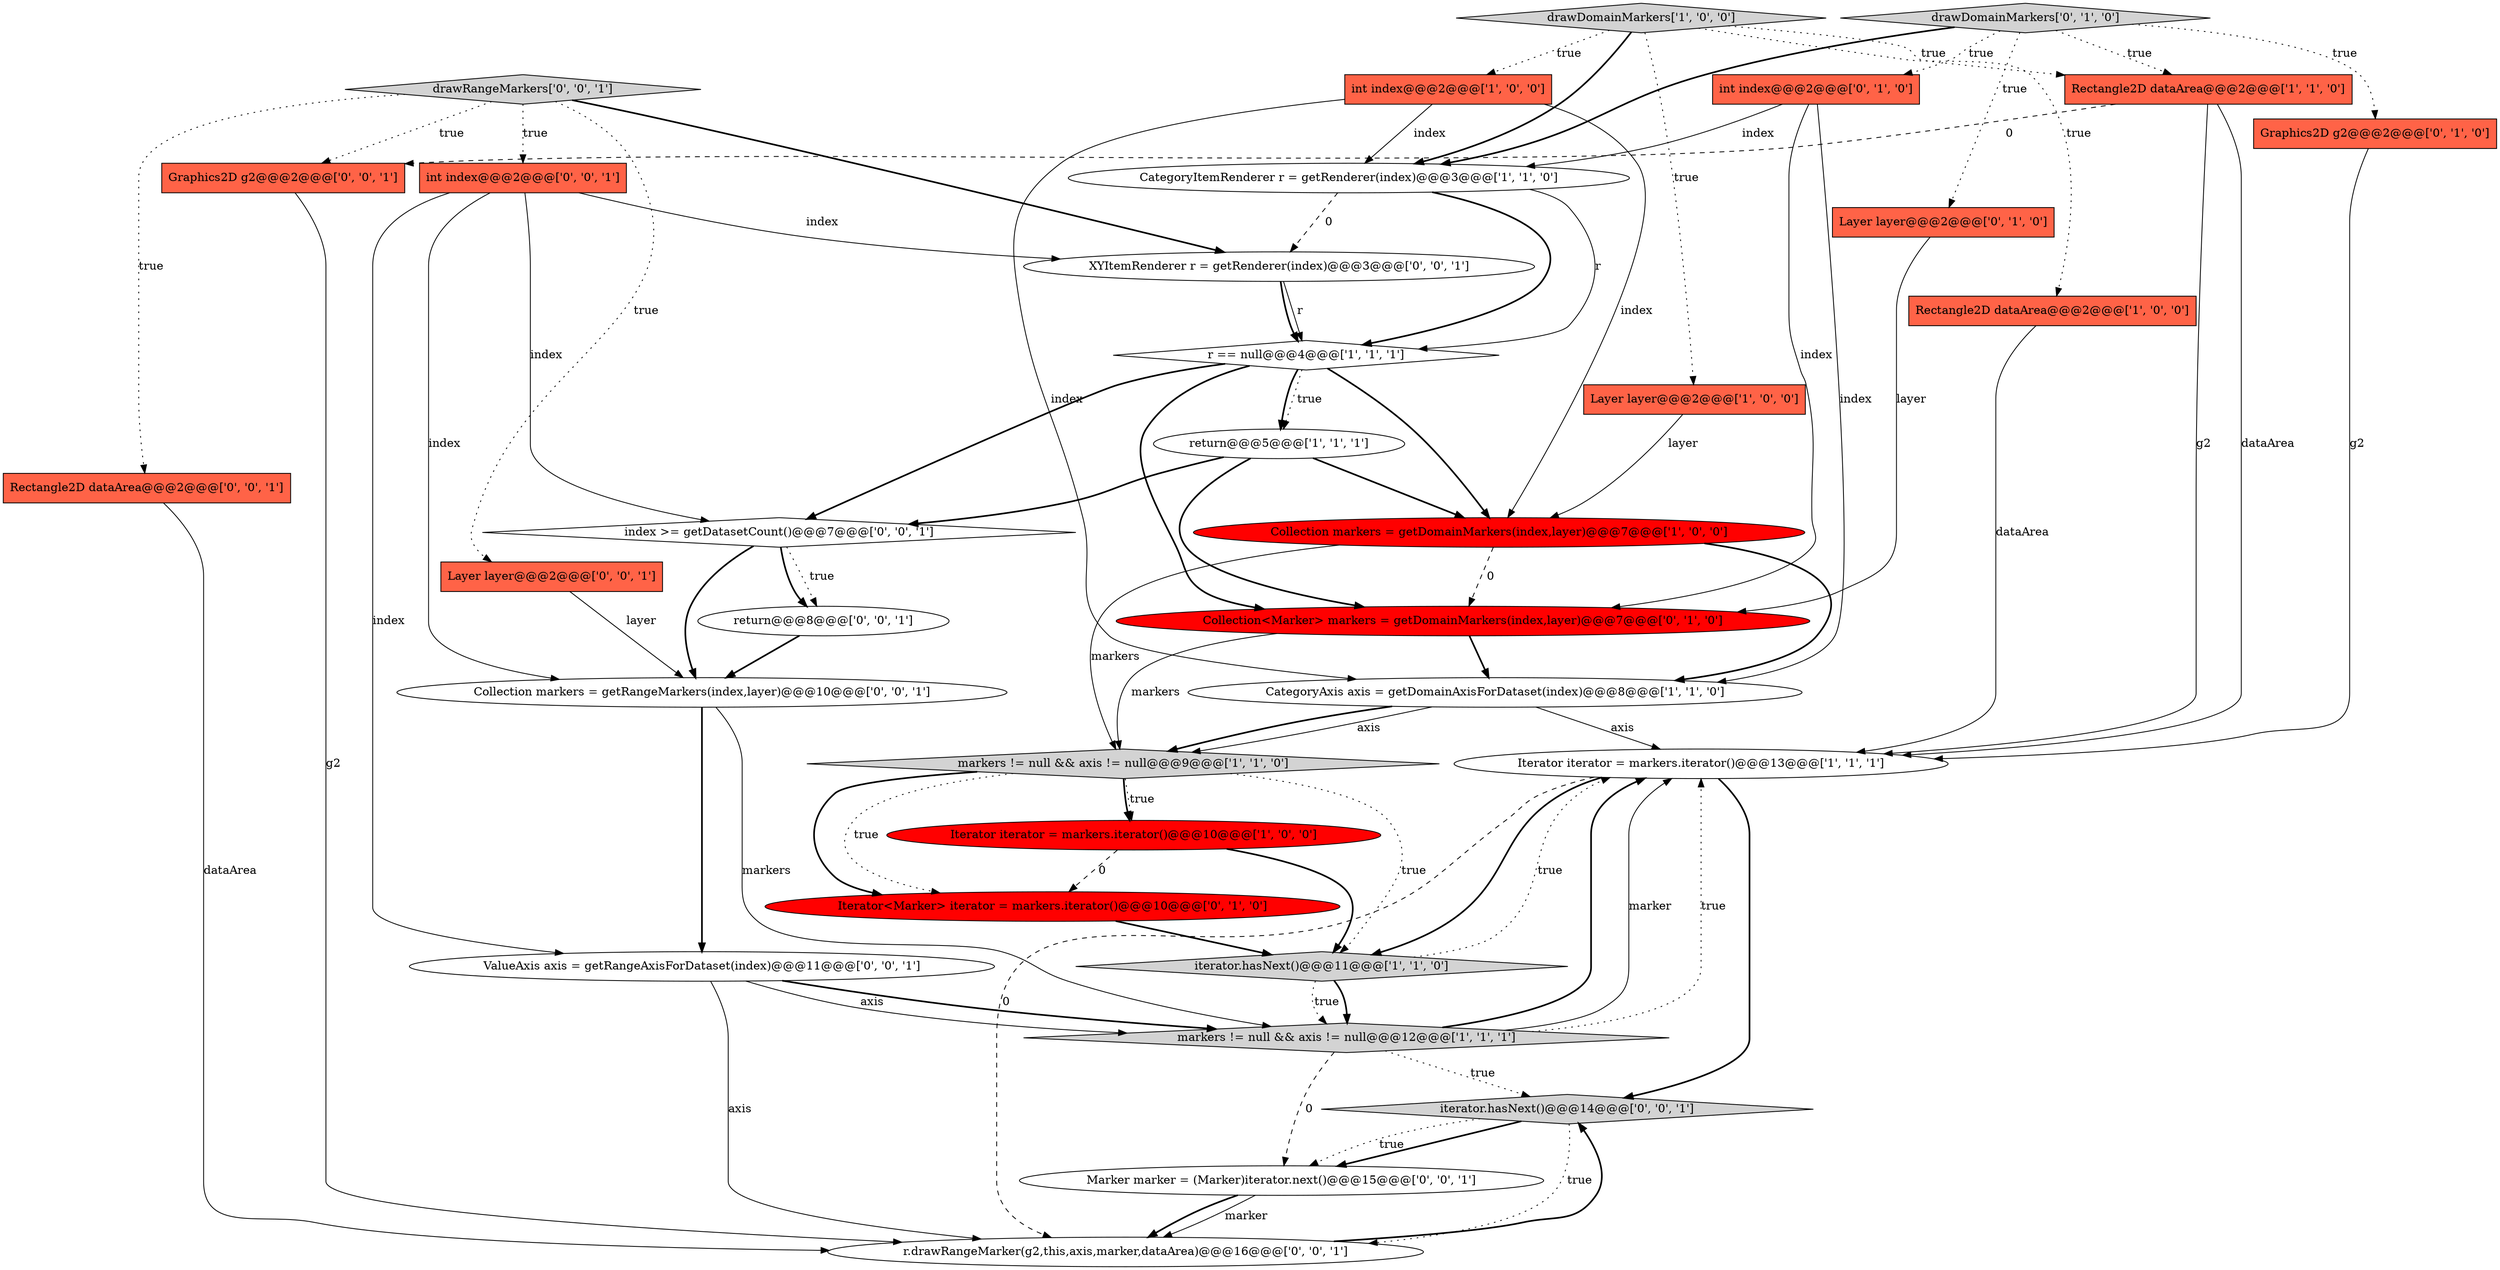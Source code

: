 digraph {
6 [style = filled, label = "Iterator iterator = markers.iterator()@@@13@@@['1', '1', '1']", fillcolor = white, shape = ellipse image = "AAA0AAABBB1BBB"];
20 [style = filled, label = "Iterator<Marker> iterator = markers.iterator()@@@10@@@['0', '1', '0']", fillcolor = red, shape = ellipse image = "AAA1AAABBB2BBB"];
16 [style = filled, label = "Graphics2D g2@@@2@@@['0', '1', '0']", fillcolor = tomato, shape = box image = "AAA0AAABBB2BBB"];
30 [style = filled, label = "Graphics2D g2@@@2@@@['0', '0', '1']", fillcolor = tomato, shape = box image = "AAA0AAABBB3BBB"];
14 [style = filled, label = "iterator.hasNext()@@@11@@@['1', '1', '0']", fillcolor = lightgray, shape = diamond image = "AAA0AAABBB1BBB"];
21 [style = filled, label = "Collection markers = getRangeMarkers(index,layer)@@@10@@@['0', '0', '1']", fillcolor = white, shape = ellipse image = "AAA0AAABBB3BBB"];
11 [style = filled, label = "CategoryAxis axis = getDomainAxisForDataset(index)@@@8@@@['1', '1', '0']", fillcolor = white, shape = ellipse image = "AAA0AAABBB1BBB"];
2 [style = filled, label = "CategoryItemRenderer r = getRenderer(index)@@@3@@@['1', '1', '0']", fillcolor = white, shape = ellipse image = "AAA0AAABBB1BBB"];
31 [style = filled, label = "return@@@8@@@['0', '0', '1']", fillcolor = white, shape = ellipse image = "AAA0AAABBB3BBB"];
13 [style = filled, label = "markers != null && axis != null@@@12@@@['1', '1', '1']", fillcolor = lightgray, shape = diamond image = "AAA0AAABBB1BBB"];
19 [style = filled, label = "int index@@@2@@@['0', '1', '0']", fillcolor = tomato, shape = box image = "AAA0AAABBB2BBB"];
33 [style = filled, label = "Marker marker = (Marker)iterator.next()@@@15@@@['0', '0', '1']", fillcolor = white, shape = ellipse image = "AAA0AAABBB3BBB"];
24 [style = filled, label = "ValueAxis axis = getRangeAxisForDataset(index)@@@11@@@['0', '0', '1']", fillcolor = white, shape = ellipse image = "AAA0AAABBB3BBB"];
4 [style = filled, label = "Collection markers = getDomainMarkers(index,layer)@@@7@@@['1', '0', '0']", fillcolor = red, shape = ellipse image = "AAA1AAABBB1BBB"];
18 [style = filled, label = "drawDomainMarkers['0', '1', '0']", fillcolor = lightgray, shape = diamond image = "AAA0AAABBB2BBB"];
7 [style = filled, label = "int index@@@2@@@['1', '0', '0']", fillcolor = tomato, shape = box image = "AAA0AAABBB1BBB"];
23 [style = filled, label = "iterator.hasNext()@@@14@@@['0', '0', '1']", fillcolor = lightgray, shape = diamond image = "AAA0AAABBB3BBB"];
9 [style = filled, label = "Rectangle2D dataArea@@@2@@@['1', '1', '0']", fillcolor = tomato, shape = box image = "AAA0AAABBB1BBB"];
26 [style = filled, label = "Rectangle2D dataArea@@@2@@@['0', '0', '1']", fillcolor = tomato, shape = box image = "AAA0AAABBB3BBB"];
0 [style = filled, label = "r == null@@@4@@@['1', '1', '1']", fillcolor = white, shape = diamond image = "AAA0AAABBB1BBB"];
8 [style = filled, label = "Rectangle2D dataArea@@@2@@@['1', '0', '0']", fillcolor = tomato, shape = box image = "AAA0AAABBB1BBB"];
29 [style = filled, label = "XYItemRenderer r = getRenderer(index)@@@3@@@['0', '0', '1']", fillcolor = white, shape = ellipse image = "AAA0AAABBB3BBB"];
17 [style = filled, label = "Collection<Marker> markers = getDomainMarkers(index,layer)@@@7@@@['0', '1', '0']", fillcolor = red, shape = ellipse image = "AAA1AAABBB2BBB"];
5 [style = filled, label = "drawDomainMarkers['1', '0', '0']", fillcolor = lightgray, shape = diamond image = "AAA0AAABBB1BBB"];
25 [style = filled, label = "r.drawRangeMarker(g2,this,axis,marker,dataArea)@@@16@@@['0', '0', '1']", fillcolor = white, shape = ellipse image = "AAA0AAABBB3BBB"];
22 [style = filled, label = "index >= getDatasetCount()@@@7@@@['0', '0', '1']", fillcolor = white, shape = diamond image = "AAA0AAABBB3BBB"];
28 [style = filled, label = "int index@@@2@@@['0', '0', '1']", fillcolor = tomato, shape = box image = "AAA0AAABBB3BBB"];
32 [style = filled, label = "drawRangeMarkers['0', '0', '1']", fillcolor = lightgray, shape = diamond image = "AAA0AAABBB3BBB"];
3 [style = filled, label = "Layer layer@@@2@@@['1', '0', '0']", fillcolor = tomato, shape = box image = "AAA0AAABBB1BBB"];
12 [style = filled, label = "return@@@5@@@['1', '1', '1']", fillcolor = white, shape = ellipse image = "AAA0AAABBB1BBB"];
10 [style = filled, label = "Iterator iterator = markers.iterator()@@@10@@@['1', '0', '0']", fillcolor = red, shape = ellipse image = "AAA1AAABBB1BBB"];
15 [style = filled, label = "Layer layer@@@2@@@['0', '1', '0']", fillcolor = tomato, shape = box image = "AAA0AAABBB2BBB"];
27 [style = filled, label = "Layer layer@@@2@@@['0', '0', '1']", fillcolor = tomato, shape = box image = "AAA0AAABBB3BBB"];
1 [style = filled, label = "markers != null && axis != null@@@9@@@['1', '1', '0']", fillcolor = lightgray, shape = diamond image = "AAA0AAABBB1BBB"];
0->12 [style = dotted, label="true"];
32->28 [style = dotted, label="true"];
22->31 [style = dotted, label="true"];
3->4 [style = solid, label="layer"];
13->6 [style = solid, label="marker"];
29->0 [style = bold, label=""];
18->15 [style = dotted, label="true"];
1->20 [style = bold, label=""];
31->21 [style = bold, label=""];
21->24 [style = bold, label=""];
15->17 [style = solid, label="layer"];
17->1 [style = solid, label="markers"];
23->33 [style = bold, label=""];
33->25 [style = bold, label=""];
32->30 [style = dotted, label="true"];
9->6 [style = solid, label="g2"];
5->9 [style = dotted, label="true"];
10->20 [style = dashed, label="0"];
16->6 [style = solid, label="g2"];
7->4 [style = solid, label="index"];
12->22 [style = bold, label=""];
9->30 [style = dashed, label="0"];
11->6 [style = solid, label="axis"];
13->6 [style = dotted, label="true"];
8->6 [style = solid, label="dataArea"];
4->17 [style = dashed, label="0"];
10->14 [style = bold, label=""];
18->16 [style = dotted, label="true"];
0->17 [style = bold, label=""];
2->0 [style = solid, label="r"];
7->11 [style = solid, label="index"];
20->14 [style = bold, label=""];
5->3 [style = dotted, label="true"];
13->23 [style = dotted, label="true"];
28->21 [style = solid, label="index"];
11->1 [style = solid, label="axis"];
19->2 [style = solid, label="index"];
5->7 [style = dotted, label="true"];
28->22 [style = solid, label="index"];
13->33 [style = dashed, label="0"];
5->8 [style = dotted, label="true"];
7->2 [style = solid, label="index"];
23->33 [style = dotted, label="true"];
24->13 [style = bold, label=""];
1->10 [style = dotted, label="true"];
33->25 [style = solid, label="marker"];
6->23 [style = bold, label=""];
0->12 [style = bold, label=""];
12->17 [style = bold, label=""];
18->19 [style = dotted, label="true"];
30->25 [style = solid, label="g2"];
26->25 [style = solid, label="dataArea"];
2->0 [style = bold, label=""];
29->0 [style = solid, label="r"];
19->17 [style = solid, label="index"];
4->1 [style = solid, label="markers"];
2->29 [style = dashed, label="0"];
18->9 [style = dotted, label="true"];
14->13 [style = bold, label=""];
13->6 [style = bold, label=""];
27->21 [style = solid, label="layer"];
1->20 [style = dotted, label="true"];
23->25 [style = dotted, label="true"];
14->6 [style = dotted, label="true"];
24->25 [style = solid, label="axis"];
28->24 [style = solid, label="index"];
11->1 [style = bold, label=""];
25->23 [style = bold, label=""];
22->21 [style = bold, label=""];
22->31 [style = bold, label=""];
9->6 [style = solid, label="dataArea"];
1->14 [style = dotted, label="true"];
24->13 [style = solid, label="axis"];
18->2 [style = bold, label=""];
14->13 [style = dotted, label="true"];
32->29 [style = bold, label=""];
6->14 [style = bold, label=""];
5->2 [style = bold, label=""];
32->27 [style = dotted, label="true"];
6->25 [style = dashed, label="0"];
12->4 [style = bold, label=""];
0->4 [style = bold, label=""];
0->22 [style = bold, label=""];
28->29 [style = solid, label="index"];
21->13 [style = solid, label="markers"];
32->26 [style = dotted, label="true"];
4->11 [style = bold, label=""];
1->10 [style = bold, label=""];
19->11 [style = solid, label="index"];
17->11 [style = bold, label=""];
}
